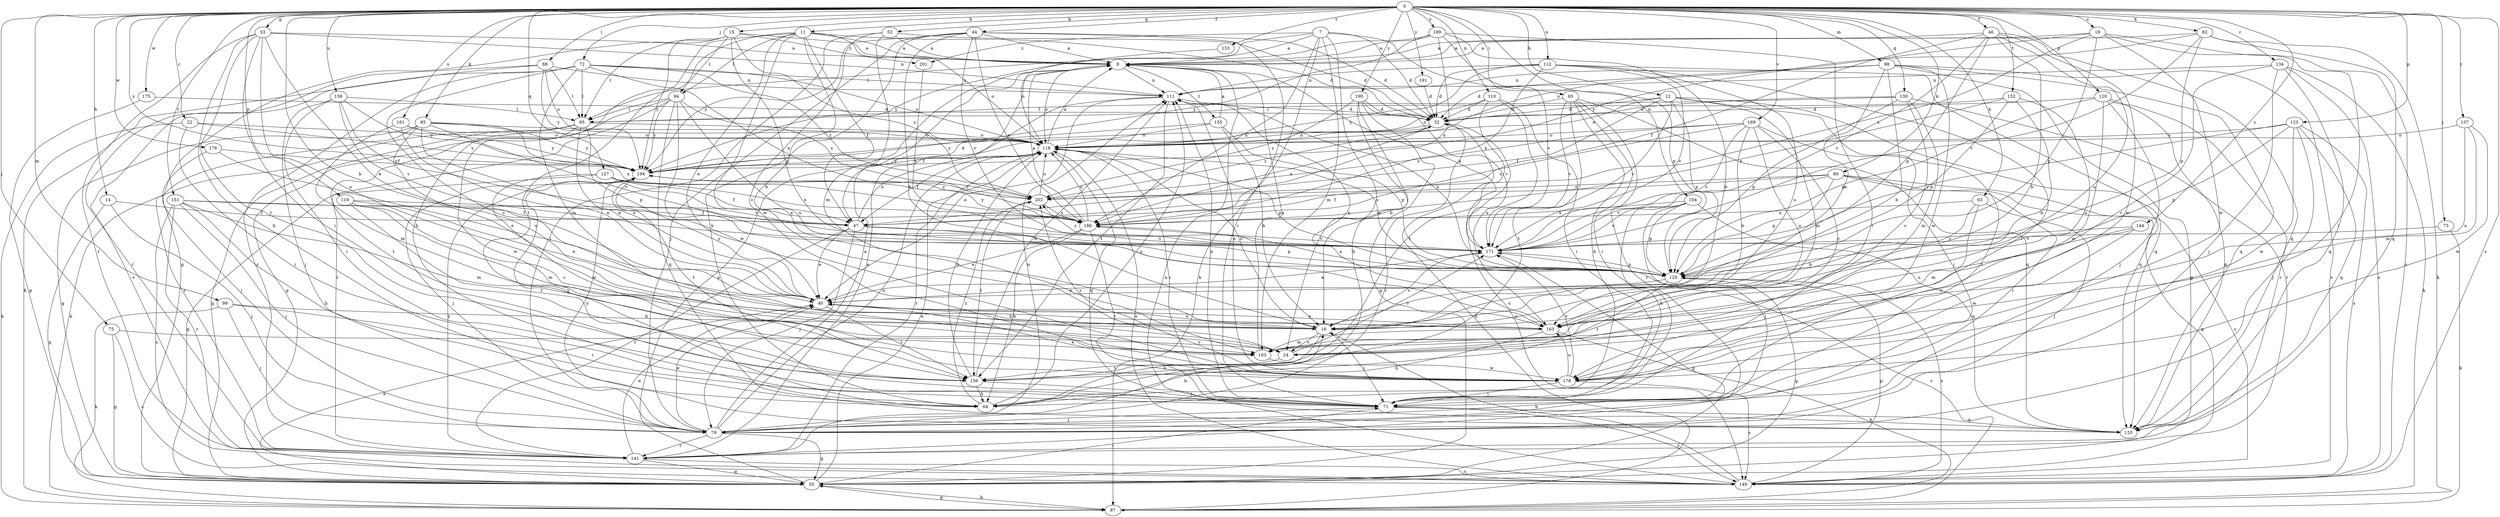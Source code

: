 strict digraph  {
0;
7;
8;
11;
12;
14;
15;
16;
19;
22;
24;
32;
40;
44;
46;
47;
52;
53;
55;
63;
64;
65;
71;
72;
73;
75;
79;
80;
82;
85;
87;
88;
94;
95;
98;
99;
103;
104;
110;
111;
112;
118;
119;
120;
123;
125;
127;
130;
133;
134;
137;
141;
144;
149;
151;
152;
153;
155;
156;
158;
161;
163;
169;
171;
175;
176;
178;
186;
189;
190;
191;
194;
201;
202;
0 -> 11  [label=b];
0 -> 12  [label=b];
0 -> 14  [label=b];
0 -> 15  [label=b];
0 -> 16  [label=b];
0 -> 19  [label=c];
0 -> 22  [label=c];
0 -> 44  [label=f];
0 -> 46  [label=f];
0 -> 52  [label=g];
0 -> 53  [label=g];
0 -> 63  [label=h];
0 -> 65  [label=i];
0 -> 72  [label=j];
0 -> 73  [label=j];
0 -> 75  [label=j];
0 -> 80  [label=k];
0 -> 82  [label=k];
0 -> 85  [label=k];
0 -> 88  [label=l];
0 -> 98  [label=m];
0 -> 99  [label=m];
0 -> 104  [label=n];
0 -> 110  [label=n];
0 -> 112  [label=o];
0 -> 119  [label=p];
0 -> 120  [label=p];
0 -> 123  [label=p];
0 -> 127  [label=q];
0 -> 130  [label=q];
0 -> 134  [label=r];
0 -> 137  [label=r];
0 -> 144  [label=s];
0 -> 149  [label=s];
0 -> 151  [label=t];
0 -> 152  [label=t];
0 -> 153  [label=t];
0 -> 158  [label=u];
0 -> 161  [label=u];
0 -> 169  [label=v];
0 -> 175  [label=w];
0 -> 176  [label=w];
0 -> 189  [label=y];
0 -> 190  [label=y];
0 -> 191  [label=y];
0 -> 194  [label=y];
7 -> 8  [label=a];
7 -> 24  [label=c];
7 -> 32  [label=d];
7 -> 87  [label=k];
7 -> 103  [label=m];
7 -> 171  [label=v];
7 -> 186  [label=x];
7 -> 194  [label=y];
7 -> 201  [label=z];
8 -> 111  [label=n];
8 -> 118  [label=o];
8 -> 155  [label=t];
11 -> 8  [label=a];
11 -> 16  [label=b];
11 -> 32  [label=d];
11 -> 40  [label=e];
11 -> 47  [label=f];
11 -> 64  [label=h];
11 -> 94  [label=l];
11 -> 118  [label=o];
11 -> 156  [label=t];
11 -> 178  [label=w];
12 -> 32  [label=d];
12 -> 47  [label=f];
12 -> 79  [label=j];
12 -> 103  [label=m];
12 -> 118  [label=o];
12 -> 125  [label=p];
12 -> 133  [label=q];
12 -> 171  [label=v];
14 -> 47  [label=f];
14 -> 55  [label=g];
14 -> 79  [label=j];
15 -> 8  [label=a];
15 -> 55  [label=g];
15 -> 94  [label=l];
15 -> 95  [label=l];
15 -> 125  [label=p];
15 -> 194  [label=y];
15 -> 201  [label=z];
15 -> 202  [label=z];
16 -> 24  [label=c];
16 -> 40  [label=e];
16 -> 64  [label=h];
16 -> 71  [label=i];
16 -> 118  [label=o];
16 -> 171  [label=v];
19 -> 8  [label=a];
19 -> 71  [label=i];
19 -> 125  [label=p];
19 -> 149  [label=s];
19 -> 178  [label=w];
19 -> 194  [label=y];
19 -> 202  [label=z];
22 -> 71  [label=i];
22 -> 87  [label=k];
22 -> 118  [label=o];
22 -> 194  [label=y];
24 -> 156  [label=t];
24 -> 171  [label=v];
32 -> 118  [label=o];
32 -> 141  [label=r];
32 -> 149  [label=s];
32 -> 186  [label=x];
32 -> 202  [label=z];
40 -> 16  [label=b];
40 -> 156  [label=t];
40 -> 163  [label=u];
40 -> 194  [label=y];
44 -> 8  [label=a];
44 -> 16  [label=b];
44 -> 32  [label=d];
44 -> 64  [label=h];
44 -> 71  [label=i];
44 -> 79  [label=j];
44 -> 171  [label=v];
44 -> 186  [label=x];
44 -> 194  [label=y];
46 -> 8  [label=a];
46 -> 16  [label=b];
46 -> 47  [label=f];
46 -> 125  [label=p];
46 -> 133  [label=q];
46 -> 163  [label=u];
46 -> 171  [label=v];
46 -> 178  [label=w];
47 -> 40  [label=e];
47 -> 79  [label=j];
47 -> 118  [label=o];
47 -> 125  [label=p];
47 -> 141  [label=r];
47 -> 171  [label=v];
52 -> 8  [label=a];
52 -> 24  [label=c];
52 -> 32  [label=d];
52 -> 79  [label=j];
52 -> 103  [label=m];
53 -> 8  [label=a];
53 -> 40  [label=e];
53 -> 64  [label=h];
53 -> 71  [label=i];
53 -> 111  [label=n];
53 -> 141  [label=r];
53 -> 156  [label=t];
53 -> 163  [label=u];
55 -> 8  [label=a];
55 -> 40  [label=e];
55 -> 71  [label=i];
55 -> 87  [label=k];
55 -> 118  [label=o];
63 -> 16  [label=b];
63 -> 79  [label=j];
63 -> 103  [label=m];
63 -> 186  [label=x];
64 -> 111  [label=n];
64 -> 194  [label=y];
64 -> 202  [label=z];
65 -> 32  [label=d];
65 -> 64  [label=h];
65 -> 71  [label=i];
65 -> 133  [label=q];
65 -> 141  [label=r];
65 -> 156  [label=t];
65 -> 171  [label=v];
71 -> 79  [label=j];
71 -> 111  [label=n];
71 -> 133  [label=q];
71 -> 149  [label=s];
72 -> 24  [label=c];
72 -> 87  [label=k];
72 -> 95  [label=l];
72 -> 103  [label=m];
72 -> 111  [label=n];
72 -> 118  [label=o];
72 -> 141  [label=r];
72 -> 186  [label=x];
72 -> 202  [label=z];
73 -> 87  [label=k];
73 -> 171  [label=v];
75 -> 24  [label=c];
75 -> 55  [label=g];
75 -> 149  [label=s];
79 -> 8  [label=a];
79 -> 16  [label=b];
79 -> 40  [label=e];
79 -> 55  [label=g];
79 -> 111  [label=n];
79 -> 118  [label=o];
79 -> 141  [label=r];
80 -> 47  [label=f];
80 -> 55  [label=g];
80 -> 71  [label=i];
80 -> 125  [label=p];
80 -> 149  [label=s];
80 -> 171  [label=v];
80 -> 202  [label=z];
82 -> 8  [label=a];
82 -> 87  [label=k];
82 -> 118  [label=o];
82 -> 125  [label=p];
82 -> 133  [label=q];
82 -> 171  [label=v];
85 -> 40  [label=e];
85 -> 55  [label=g];
85 -> 118  [label=o];
85 -> 141  [label=r];
85 -> 163  [label=u];
85 -> 171  [label=v];
85 -> 186  [label=x];
85 -> 194  [label=y];
87 -> 32  [label=d];
87 -> 55  [label=g];
87 -> 171  [label=v];
88 -> 95  [label=l];
88 -> 111  [label=n];
88 -> 118  [label=o];
88 -> 141  [label=r];
88 -> 149  [label=s];
88 -> 194  [label=y];
94 -> 55  [label=g];
94 -> 95  [label=l];
94 -> 133  [label=q];
94 -> 141  [label=r];
94 -> 163  [label=u];
94 -> 178  [label=w];
94 -> 194  [label=y];
94 -> 202  [label=z];
95 -> 40  [label=e];
95 -> 55  [label=g];
95 -> 87  [label=k];
95 -> 118  [label=o];
95 -> 125  [label=p];
95 -> 156  [label=t];
95 -> 178  [label=w];
98 -> 16  [label=b];
98 -> 32  [label=d];
98 -> 40  [label=e];
98 -> 55  [label=g];
98 -> 111  [label=n];
98 -> 133  [label=q];
98 -> 149  [label=s];
98 -> 178  [label=w];
99 -> 16  [label=b];
99 -> 71  [label=i];
99 -> 79  [label=j];
99 -> 87  [label=k];
103 -> 8  [label=a];
103 -> 178  [label=w];
104 -> 64  [label=h];
104 -> 79  [label=j];
104 -> 125  [label=p];
104 -> 133  [label=q];
104 -> 171  [label=v];
104 -> 186  [label=x];
110 -> 32  [label=d];
110 -> 71  [label=i];
110 -> 118  [label=o];
110 -> 156  [label=t];
110 -> 163  [label=u];
111 -> 32  [label=d];
111 -> 40  [label=e];
111 -> 47  [label=f];
111 -> 156  [label=t];
112 -> 32  [label=d];
112 -> 71  [label=i];
112 -> 111  [label=n];
112 -> 133  [label=q];
112 -> 163  [label=u];
112 -> 171  [label=v];
112 -> 186  [label=x];
112 -> 194  [label=y];
118 -> 8  [label=a];
118 -> 47  [label=f];
118 -> 71  [label=i];
118 -> 125  [label=p];
118 -> 133  [label=q];
118 -> 141  [label=r];
118 -> 194  [label=y];
119 -> 24  [label=c];
119 -> 40  [label=e];
119 -> 47  [label=f];
119 -> 103  [label=m];
119 -> 156  [label=t];
120 -> 32  [label=d];
120 -> 79  [label=j];
120 -> 125  [label=p];
120 -> 133  [label=q];
120 -> 141  [label=r];
120 -> 178  [label=w];
123 -> 79  [label=j];
123 -> 118  [label=o];
123 -> 125  [label=p];
123 -> 133  [label=q];
123 -> 149  [label=s];
123 -> 171  [label=v];
123 -> 178  [label=w];
125 -> 40  [label=e];
125 -> 55  [label=g];
125 -> 111  [label=n];
125 -> 118  [label=o];
125 -> 149  [label=s];
125 -> 156  [label=t];
125 -> 186  [label=x];
127 -> 47  [label=f];
127 -> 55  [label=g];
127 -> 171  [label=v];
127 -> 178  [label=w];
127 -> 186  [label=x];
127 -> 202  [label=z];
130 -> 24  [label=c];
130 -> 32  [label=d];
130 -> 95  [label=l];
130 -> 103  [label=m];
130 -> 125  [label=p];
130 -> 141  [label=r];
133 -> 194  [label=y];
134 -> 24  [label=c];
134 -> 79  [label=j];
134 -> 87  [label=k];
134 -> 111  [label=n];
134 -> 133  [label=q];
134 -> 149  [label=s];
137 -> 103  [label=m];
137 -> 118  [label=o];
137 -> 163  [label=u];
137 -> 178  [label=w];
141 -> 8  [label=a];
141 -> 40  [label=e];
141 -> 55  [label=g];
141 -> 149  [label=s];
141 -> 194  [label=y];
144 -> 24  [label=c];
144 -> 163  [label=u];
144 -> 171  [label=v];
144 -> 178  [label=w];
149 -> 8  [label=a];
149 -> 16  [label=b];
149 -> 118  [label=o];
149 -> 125  [label=p];
151 -> 47  [label=f];
151 -> 64  [label=h];
151 -> 79  [label=j];
151 -> 103  [label=m];
151 -> 141  [label=r];
151 -> 149  [label=s];
151 -> 186  [label=x];
152 -> 16  [label=b];
152 -> 95  [label=l];
152 -> 125  [label=p];
152 -> 163  [label=u];
152 -> 186  [label=x];
153 -> 118  [label=o];
155 -> 8  [label=a];
155 -> 16  [label=b];
155 -> 118  [label=o];
155 -> 125  [label=p];
155 -> 194  [label=y];
156 -> 64  [label=h];
156 -> 71  [label=i];
156 -> 111  [label=n];
156 -> 118  [label=o];
158 -> 47  [label=f];
158 -> 71  [label=i];
158 -> 79  [label=j];
158 -> 95  [label=l];
158 -> 171  [label=v];
158 -> 194  [label=y];
161 -> 40  [label=e];
161 -> 103  [label=m];
161 -> 118  [label=o];
161 -> 194  [label=y];
163 -> 40  [label=e];
163 -> 64  [label=h];
163 -> 87  [label=k];
163 -> 103  [label=m];
163 -> 111  [label=n];
169 -> 16  [label=b];
169 -> 24  [label=c];
169 -> 71  [label=i];
169 -> 118  [label=o];
169 -> 163  [label=u];
169 -> 171  [label=v];
169 -> 186  [label=x];
169 -> 202  [label=z];
171 -> 8  [label=a];
171 -> 40  [label=e];
171 -> 55  [label=g];
171 -> 125  [label=p];
171 -> 202  [label=z];
175 -> 32  [label=d];
175 -> 55  [label=g];
176 -> 40  [label=e];
176 -> 79  [label=j];
176 -> 194  [label=y];
178 -> 40  [label=e];
178 -> 71  [label=i];
178 -> 111  [label=n];
178 -> 149  [label=s];
178 -> 163  [label=u];
178 -> 171  [label=v];
178 -> 202  [label=z];
186 -> 8  [label=a];
186 -> 40  [label=e];
186 -> 64  [label=h];
186 -> 71  [label=i];
186 -> 118  [label=o];
186 -> 171  [label=v];
186 -> 194  [label=y];
189 -> 8  [label=a];
189 -> 16  [label=b];
189 -> 71  [label=i];
189 -> 95  [label=l];
189 -> 125  [label=p];
189 -> 186  [label=x];
189 -> 194  [label=y];
190 -> 16  [label=b];
190 -> 32  [label=d];
190 -> 55  [label=g];
190 -> 64  [label=h];
190 -> 171  [label=v];
190 -> 202  [label=z];
191 -> 32  [label=d];
194 -> 32  [label=d];
194 -> 79  [label=j];
194 -> 156  [label=t];
194 -> 202  [label=z];
201 -> 171  [label=v];
202 -> 118  [label=o];
202 -> 156  [label=t];
202 -> 186  [label=x];
}
